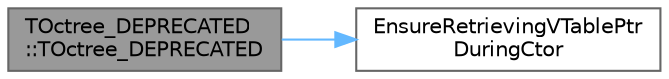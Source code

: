 digraph "TOctree_DEPRECATED::TOctree_DEPRECATED"
{
 // INTERACTIVE_SVG=YES
 // LATEX_PDF_SIZE
  bgcolor="transparent";
  edge [fontname=Helvetica,fontsize=10,labelfontname=Helvetica,labelfontsize=10];
  node [fontname=Helvetica,fontsize=10,shape=box,height=0.2,width=0.4];
  rankdir="LR";
  Node1 [id="Node000001",label="TOctree_DEPRECATED\l::TOctree_DEPRECATED",height=0.2,width=0.4,color="gray40", fillcolor="grey60", style="filled", fontcolor="black",tooltip="DO NOT USE."];
  Node1 -> Node2 [id="edge1_Node000001_Node000002",color="steelblue1",style="solid",tooltip=" "];
  Node2 [id="Node000002",label="EnsureRetrievingVTablePtr\lDuringCtor",height=0.2,width=0.4,color="grey40", fillcolor="white", style="filled",URL="$d5/d8c/CoreGlobals_8h.html#a5eef4c0ae779839c00787e2977448651",tooltip="Ensures that current thread is during retrieval of vtable ptr of some UClass."];
}
